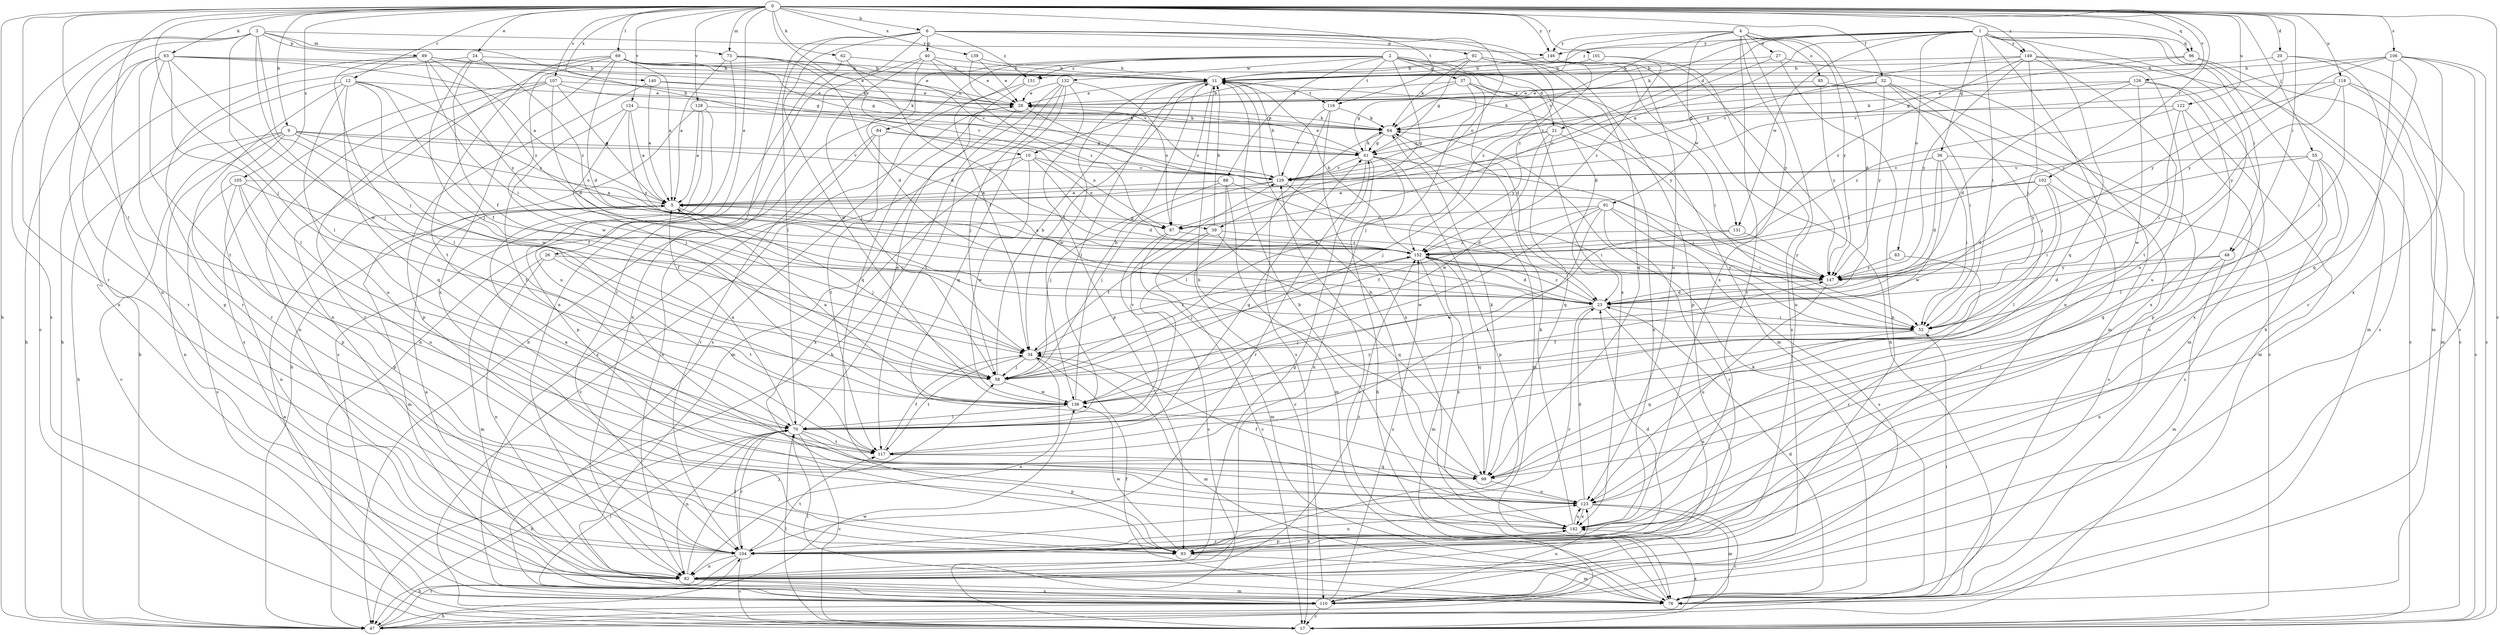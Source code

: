 strict digraph  {
0;
1;
2;
3;
4;
5;
6;
9;
10;
11;
12;
17;
20;
21;
23;
24;
26;
27;
28;
32;
34;
36;
37;
39;
40;
41;
47;
48;
52;
55;
58;
62;
63;
64;
69;
70;
73;
76;
82;
83;
84;
85;
87;
88;
89;
91;
92;
93;
96;
99;
101;
102;
104;
105;
106;
107;
110;
116;
117;
118;
122;
123;
124;
126;
128;
129;
131;
132;
136;
139;
140;
142;
146;
147;
149;
151;
152;
0 -> 6  [label=b];
0 -> 9  [label=b];
0 -> 12  [label=c];
0 -> 17  [label=c];
0 -> 20  [label=d];
0 -> 24  [label=e];
0 -> 26  [label=e];
0 -> 32  [label=f];
0 -> 47  [label=h];
0 -> 48  [label=i];
0 -> 55  [label=j];
0 -> 58  [label=j];
0 -> 62  [label=k];
0 -> 63  [label=k];
0 -> 69  [label=l];
0 -> 70  [label=l];
0 -> 73  [label=m];
0 -> 82  [label=n];
0 -> 96  [label=q];
0 -> 101  [label=r];
0 -> 102  [label=r];
0 -> 104  [label=r];
0 -> 105  [label=s];
0 -> 106  [label=s];
0 -> 107  [label=s];
0 -> 116  [label=t];
0 -> 118  [label=u];
0 -> 122  [label=u];
0 -> 124  [label=v];
0 -> 126  [label=v];
0 -> 128  [label=v];
0 -> 129  [label=v];
0 -> 139  [label=x];
0 -> 140  [label=x];
0 -> 146  [label=y];
0 -> 149  [label=z];
1 -> 5  [label=a];
1 -> 21  [label=d];
1 -> 36  [label=g];
1 -> 47  [label=h];
1 -> 48  [label=i];
1 -> 52  [label=i];
1 -> 64  [label=k];
1 -> 82  [label=n];
1 -> 83  [label=o];
1 -> 96  [label=q];
1 -> 99  [label=q];
1 -> 123  [label=u];
1 -> 131  [label=w];
1 -> 146  [label=y];
1 -> 149  [label=z];
1 -> 151  [label=z];
2 -> 21  [label=d];
2 -> 23  [label=d];
2 -> 34  [label=f];
2 -> 37  [label=g];
2 -> 39  [label=g];
2 -> 47  [label=h];
2 -> 84  [label=o];
2 -> 88  [label=p];
2 -> 116  [label=t];
2 -> 131  [label=w];
2 -> 132  [label=w];
2 -> 142  [label=x];
2 -> 151  [label=z];
3 -> 10  [label=b];
3 -> 17  [label=c];
3 -> 58  [label=j];
3 -> 70  [label=l];
3 -> 73  [label=m];
3 -> 82  [label=n];
3 -> 89  [label=p];
3 -> 110  [label=s];
3 -> 136  [label=w];
3 -> 146  [label=y];
4 -> 10  [label=b];
4 -> 23  [label=d];
4 -> 27  [label=e];
4 -> 82  [label=n];
4 -> 85  [label=o];
4 -> 91  [label=p];
4 -> 104  [label=r];
4 -> 129  [label=v];
4 -> 142  [label=x];
4 -> 146  [label=y];
4 -> 147  [label=y];
5 -> 39  [label=g];
5 -> 58  [label=j];
5 -> 76  [label=m];
6 -> 40  [label=g];
6 -> 70  [label=l];
6 -> 82  [label=n];
6 -> 87  [label=o];
6 -> 92  [label=p];
6 -> 104  [label=r];
6 -> 123  [label=u];
6 -> 136  [label=w];
6 -> 151  [label=z];
6 -> 152  [label=z];
9 -> 17  [label=c];
9 -> 34  [label=f];
9 -> 41  [label=g];
9 -> 47  [label=h];
9 -> 82  [label=n];
9 -> 87  [label=o];
9 -> 93  [label=p];
9 -> 129  [label=v];
10 -> 17  [label=c];
10 -> 23  [label=d];
10 -> 87  [label=o];
10 -> 129  [label=v];
10 -> 136  [label=w];
10 -> 142  [label=x];
11 -> 28  [label=e];
11 -> 34  [label=f];
11 -> 70  [label=l];
11 -> 87  [label=o];
11 -> 116  [label=t];
11 -> 136  [label=w];
11 -> 147  [label=y];
12 -> 28  [label=e];
12 -> 34  [label=f];
12 -> 47  [label=h];
12 -> 99  [label=q];
12 -> 104  [label=r];
12 -> 123  [label=u];
12 -> 136  [label=w];
12 -> 152  [label=z];
17 -> 5  [label=a];
17 -> 70  [label=l];
20 -> 11  [label=b];
20 -> 76  [label=m];
20 -> 110  [label=s];
20 -> 147  [label=y];
21 -> 41  [label=g];
21 -> 58  [label=j];
21 -> 99  [label=q];
21 -> 136  [label=w];
21 -> 142  [label=x];
23 -> 52  [label=i];
23 -> 58  [label=j];
23 -> 82  [label=n];
23 -> 104  [label=r];
23 -> 152  [label=z];
24 -> 11  [label=b];
24 -> 34  [label=f];
24 -> 58  [label=j];
24 -> 104  [label=r];
24 -> 152  [label=z];
26 -> 76  [label=m];
26 -> 82  [label=n];
26 -> 117  [label=t];
26 -> 147  [label=y];
27 -> 11  [label=b];
27 -> 76  [label=m];
27 -> 82  [label=n];
27 -> 87  [label=o];
28 -> 64  [label=k];
28 -> 76  [label=m];
28 -> 110  [label=s];
28 -> 147  [label=y];
32 -> 28  [label=e];
32 -> 52  [label=i];
32 -> 58  [label=j];
32 -> 64  [label=k];
32 -> 93  [label=p];
32 -> 129  [label=v];
32 -> 147  [label=y];
34 -> 58  [label=j];
34 -> 76  [label=m];
34 -> 82  [label=n];
34 -> 117  [label=t];
34 -> 152  [label=z];
36 -> 23  [label=d];
36 -> 52  [label=i];
36 -> 110  [label=s];
36 -> 129  [label=v];
36 -> 136  [label=w];
37 -> 23  [label=d];
37 -> 28  [label=e];
37 -> 41  [label=g];
37 -> 52  [label=i];
37 -> 58  [label=j];
37 -> 76  [label=m];
39 -> 11  [label=b];
39 -> 17  [label=c];
39 -> 34  [label=f];
39 -> 99  [label=q];
39 -> 152  [label=z];
40 -> 11  [label=b];
40 -> 23  [label=d];
40 -> 28  [label=e];
40 -> 58  [label=j];
40 -> 82  [label=n];
40 -> 152  [label=z];
41 -> 28  [label=e];
41 -> 47  [label=h];
41 -> 52  [label=i];
41 -> 64  [label=k];
41 -> 82  [label=n];
41 -> 93  [label=p];
41 -> 104  [label=r];
41 -> 129  [label=v];
47 -> 104  [label=r];
47 -> 136  [label=w];
47 -> 142  [label=x];
48 -> 23  [label=d];
48 -> 76  [label=m];
48 -> 82  [label=n];
48 -> 147  [label=y];
52 -> 34  [label=f];
52 -> 99  [label=q];
55 -> 70  [label=l];
55 -> 99  [label=q];
55 -> 110  [label=s];
55 -> 123  [label=u];
55 -> 129  [label=v];
55 -> 147  [label=y];
58 -> 11  [label=b];
58 -> 136  [label=w];
62 -> 11  [label=b];
62 -> 47  [label=h];
62 -> 147  [label=y];
63 -> 5  [label=a];
63 -> 11  [label=b];
63 -> 28  [label=e];
63 -> 47  [label=h];
63 -> 58  [label=j];
63 -> 70  [label=l];
63 -> 93  [label=p];
63 -> 104  [label=r];
63 -> 117  [label=t];
64 -> 41  [label=g];
64 -> 70  [label=l];
64 -> 76  [label=m];
69 -> 5  [label=a];
69 -> 11  [label=b];
69 -> 23  [label=d];
69 -> 28  [label=e];
69 -> 41  [label=g];
69 -> 64  [label=k];
69 -> 82  [label=n];
69 -> 117  [label=t];
69 -> 136  [label=w];
69 -> 142  [label=x];
70 -> 5  [label=a];
70 -> 17  [label=c];
70 -> 28  [label=e];
70 -> 47  [label=h];
70 -> 82  [label=n];
70 -> 93  [label=p];
70 -> 104  [label=r];
70 -> 117  [label=t];
70 -> 129  [label=v];
70 -> 147  [label=y];
73 -> 5  [label=a];
73 -> 11  [label=b];
73 -> 23  [label=d];
73 -> 123  [label=u];
73 -> 129  [label=v];
76 -> 23  [label=d];
76 -> 34  [label=f];
76 -> 52  [label=i];
76 -> 64  [label=k];
76 -> 70  [label=l];
76 -> 129  [label=v];
82 -> 5  [label=a];
82 -> 41  [label=g];
82 -> 58  [label=j];
82 -> 76  [label=m];
82 -> 110  [label=s];
82 -> 152  [label=z];
83 -> 104  [label=r];
83 -> 147  [label=y];
84 -> 41  [label=g];
84 -> 82  [label=n];
84 -> 87  [label=o];
84 -> 104  [label=r];
84 -> 117  [label=t];
85 -> 17  [label=c];
85 -> 28  [label=e];
85 -> 147  [label=y];
87 -> 17  [label=c];
87 -> 76  [label=m];
87 -> 152  [label=z];
88 -> 5  [label=a];
88 -> 17  [label=c];
88 -> 23  [label=d];
88 -> 58  [label=j];
88 -> 76  [label=m];
89 -> 11  [label=b];
89 -> 41  [label=g];
89 -> 47  [label=h];
89 -> 52  [label=i];
89 -> 70  [label=l];
89 -> 147  [label=y];
89 -> 152  [label=z];
91 -> 34  [label=f];
91 -> 52  [label=i];
91 -> 87  [label=o];
91 -> 104  [label=r];
91 -> 110  [label=s];
91 -> 117  [label=t];
91 -> 136  [label=w];
92 -> 11  [label=b];
92 -> 41  [label=g];
92 -> 64  [label=k];
92 -> 93  [label=p];
92 -> 99  [label=q];
92 -> 152  [label=z];
93 -> 23  [label=d];
93 -> 76  [label=m];
93 -> 136  [label=w];
93 -> 142  [label=x];
96 -> 11  [label=b];
96 -> 17  [label=c];
96 -> 41  [label=g];
96 -> 76  [label=m];
99 -> 5  [label=a];
99 -> 11  [label=b];
99 -> 64  [label=k];
99 -> 123  [label=u];
101 -> 11  [label=b];
101 -> 110  [label=s];
101 -> 152  [label=z];
102 -> 5  [label=a];
102 -> 23  [label=d];
102 -> 52  [label=i];
102 -> 70  [label=l];
102 -> 104  [label=r];
102 -> 152  [label=z];
104 -> 17  [label=c];
104 -> 47  [label=h];
104 -> 70  [label=l];
104 -> 82  [label=n];
104 -> 117  [label=t];
104 -> 123  [label=u];
105 -> 5  [label=a];
105 -> 34  [label=f];
105 -> 82  [label=n];
105 -> 93  [label=p];
105 -> 110  [label=s];
105 -> 123  [label=u];
106 -> 11  [label=b];
106 -> 17  [label=c];
106 -> 99  [label=q];
106 -> 104  [label=r];
106 -> 110  [label=s];
106 -> 129  [label=v];
106 -> 142  [label=x];
106 -> 147  [label=y];
107 -> 5  [label=a];
107 -> 23  [label=d];
107 -> 28  [label=e];
107 -> 82  [label=n];
107 -> 104  [label=r];
107 -> 110  [label=s];
107 -> 129  [label=v];
110 -> 17  [label=c];
110 -> 47  [label=h];
110 -> 70  [label=l];
110 -> 123  [label=u];
110 -> 152  [label=z];
116 -> 64  [label=k];
116 -> 110  [label=s];
116 -> 129  [label=v];
116 -> 142  [label=x];
117 -> 34  [label=f];
117 -> 41  [label=g];
117 -> 99  [label=q];
118 -> 17  [label=c];
118 -> 28  [label=e];
118 -> 52  [label=i];
118 -> 76  [label=m];
118 -> 147  [label=y];
118 -> 152  [label=z];
122 -> 52  [label=i];
122 -> 64  [label=k];
122 -> 76  [label=m];
122 -> 142  [label=x];
122 -> 152  [label=z];
123 -> 11  [label=b];
123 -> 17  [label=c];
123 -> 23  [label=d];
123 -> 34  [label=f];
123 -> 76  [label=m];
123 -> 142  [label=x];
124 -> 5  [label=a];
124 -> 58  [label=j];
124 -> 64  [label=k];
124 -> 117  [label=t];
124 -> 147  [label=y];
126 -> 23  [label=d];
126 -> 28  [label=e];
126 -> 64  [label=k];
126 -> 76  [label=m];
126 -> 136  [label=w];
126 -> 142  [label=x];
128 -> 5  [label=a];
128 -> 47  [label=h];
128 -> 64  [label=k];
128 -> 93  [label=p];
128 -> 110  [label=s];
129 -> 5  [label=a];
129 -> 11  [label=b];
129 -> 52  [label=i];
129 -> 58  [label=j];
131 -> 136  [label=w];
131 -> 147  [label=y];
131 -> 152  [label=z];
132 -> 28  [label=e];
132 -> 47  [label=h];
132 -> 58  [label=j];
132 -> 87  [label=o];
132 -> 93  [label=p];
132 -> 99  [label=q];
132 -> 117  [label=t];
136 -> 5  [label=a];
136 -> 11  [label=b];
136 -> 70  [label=l];
139 -> 11  [label=b];
139 -> 28  [label=e];
139 -> 129  [label=v];
140 -> 5  [label=a];
140 -> 28  [label=e];
140 -> 64  [label=k];
140 -> 93  [label=p];
142 -> 11  [label=b];
142 -> 64  [label=k];
142 -> 93  [label=p];
142 -> 104  [label=r];
142 -> 123  [label=u];
146 -> 11  [label=b];
146 -> 47  [label=h];
146 -> 147  [label=y];
147 -> 23  [label=d];
147 -> 123  [label=u];
149 -> 11  [label=b];
149 -> 17  [label=c];
149 -> 52  [label=i];
149 -> 117  [label=t];
149 -> 123  [label=u];
149 -> 129  [label=v];
149 -> 147  [label=y];
149 -> 152  [label=z];
151 -> 99  [label=q];
151 -> 110  [label=s];
152 -> 5  [label=a];
152 -> 11  [label=b];
152 -> 23  [label=d];
152 -> 58  [label=j];
152 -> 76  [label=m];
152 -> 99  [label=q];
152 -> 142  [label=x];
152 -> 147  [label=y];
}
